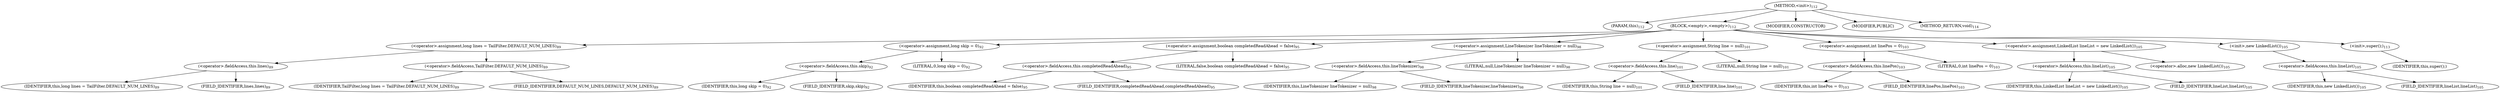 digraph "&lt;init&gt;" {  
"57" [label = <(METHOD,&lt;init&gt;)<SUB>112</SUB>> ]
"4" [label = <(PARAM,this)<SUB>112</SUB>> ]
"58" [label = <(BLOCK,&lt;empty&gt;,&lt;empty&gt;)<SUB>112</SUB>> ]
"59" [label = <(&lt;operator&gt;.assignment,long lines = TailFilter.DEFAULT_NUM_LINES)<SUB>89</SUB>> ]
"60" [label = <(&lt;operator&gt;.fieldAccess,this.lines)<SUB>89</SUB>> ]
"61" [label = <(IDENTIFIER,this,long lines = TailFilter.DEFAULT_NUM_LINES)<SUB>89</SUB>> ]
"62" [label = <(FIELD_IDENTIFIER,lines,lines)<SUB>89</SUB>> ]
"63" [label = <(&lt;operator&gt;.fieldAccess,TailFilter.DEFAULT_NUM_LINES)<SUB>89</SUB>> ]
"64" [label = <(IDENTIFIER,TailFilter,long lines = TailFilter.DEFAULT_NUM_LINES)<SUB>89</SUB>> ]
"65" [label = <(FIELD_IDENTIFIER,DEFAULT_NUM_LINES,DEFAULT_NUM_LINES)<SUB>89</SUB>> ]
"66" [label = <(&lt;operator&gt;.assignment,long skip = 0)<SUB>92</SUB>> ]
"67" [label = <(&lt;operator&gt;.fieldAccess,this.skip)<SUB>92</SUB>> ]
"68" [label = <(IDENTIFIER,this,long skip = 0)<SUB>92</SUB>> ]
"69" [label = <(FIELD_IDENTIFIER,skip,skip)<SUB>92</SUB>> ]
"70" [label = <(LITERAL,0,long skip = 0)<SUB>92</SUB>> ]
"71" [label = <(&lt;operator&gt;.assignment,boolean completedReadAhead = false)<SUB>95</SUB>> ]
"72" [label = <(&lt;operator&gt;.fieldAccess,this.completedReadAhead)<SUB>95</SUB>> ]
"73" [label = <(IDENTIFIER,this,boolean completedReadAhead = false)<SUB>95</SUB>> ]
"74" [label = <(FIELD_IDENTIFIER,completedReadAhead,completedReadAhead)<SUB>95</SUB>> ]
"75" [label = <(LITERAL,false,boolean completedReadAhead = false)<SUB>95</SUB>> ]
"76" [label = <(&lt;operator&gt;.assignment,LineTokenizer lineTokenizer = null)<SUB>98</SUB>> ]
"77" [label = <(&lt;operator&gt;.fieldAccess,this.lineTokenizer)<SUB>98</SUB>> ]
"78" [label = <(IDENTIFIER,this,LineTokenizer lineTokenizer = null)<SUB>98</SUB>> ]
"79" [label = <(FIELD_IDENTIFIER,lineTokenizer,lineTokenizer)<SUB>98</SUB>> ]
"80" [label = <(LITERAL,null,LineTokenizer lineTokenizer = null)<SUB>98</SUB>> ]
"81" [label = <(&lt;operator&gt;.assignment,String line = null)<SUB>101</SUB>> ]
"82" [label = <(&lt;operator&gt;.fieldAccess,this.line)<SUB>101</SUB>> ]
"83" [label = <(IDENTIFIER,this,String line = null)<SUB>101</SUB>> ]
"84" [label = <(FIELD_IDENTIFIER,line,line)<SUB>101</SUB>> ]
"85" [label = <(LITERAL,null,String line = null)<SUB>101</SUB>> ]
"86" [label = <(&lt;operator&gt;.assignment,int linePos = 0)<SUB>103</SUB>> ]
"87" [label = <(&lt;operator&gt;.fieldAccess,this.linePos)<SUB>103</SUB>> ]
"88" [label = <(IDENTIFIER,this,int linePos = 0)<SUB>103</SUB>> ]
"89" [label = <(FIELD_IDENTIFIER,linePos,linePos)<SUB>103</SUB>> ]
"90" [label = <(LITERAL,0,int linePos = 0)<SUB>103</SUB>> ]
"91" [label = <(&lt;operator&gt;.assignment,LinkedList lineList = new LinkedList())<SUB>105</SUB>> ]
"92" [label = <(&lt;operator&gt;.fieldAccess,this.lineList)<SUB>105</SUB>> ]
"93" [label = <(IDENTIFIER,this,LinkedList lineList = new LinkedList())<SUB>105</SUB>> ]
"94" [label = <(FIELD_IDENTIFIER,lineList,lineList)<SUB>105</SUB>> ]
"95" [label = <(&lt;operator&gt;.alloc,new LinkedList())<SUB>105</SUB>> ]
"96" [label = <(&lt;init&gt;,new LinkedList())<SUB>105</SUB>> ]
"97" [label = <(&lt;operator&gt;.fieldAccess,this.lineList)<SUB>105</SUB>> ]
"98" [label = <(IDENTIFIER,this,new LinkedList())<SUB>105</SUB>> ]
"99" [label = <(FIELD_IDENTIFIER,lineList,lineList)<SUB>105</SUB>> ]
"100" [label = <(&lt;init&gt;,super();)<SUB>113</SUB>> ]
"3" [label = <(IDENTIFIER,this,super();)> ]
"101" [label = <(MODIFIER,CONSTRUCTOR)> ]
"102" [label = <(MODIFIER,PUBLIC)> ]
"103" [label = <(METHOD_RETURN,void)<SUB>114</SUB>> ]
  "57" -> "4" 
  "57" -> "58" 
  "57" -> "101" 
  "57" -> "102" 
  "57" -> "103" 
  "58" -> "59" 
  "58" -> "66" 
  "58" -> "71" 
  "58" -> "76" 
  "58" -> "81" 
  "58" -> "86" 
  "58" -> "91" 
  "58" -> "96" 
  "58" -> "100" 
  "59" -> "60" 
  "59" -> "63" 
  "60" -> "61" 
  "60" -> "62" 
  "63" -> "64" 
  "63" -> "65" 
  "66" -> "67" 
  "66" -> "70" 
  "67" -> "68" 
  "67" -> "69" 
  "71" -> "72" 
  "71" -> "75" 
  "72" -> "73" 
  "72" -> "74" 
  "76" -> "77" 
  "76" -> "80" 
  "77" -> "78" 
  "77" -> "79" 
  "81" -> "82" 
  "81" -> "85" 
  "82" -> "83" 
  "82" -> "84" 
  "86" -> "87" 
  "86" -> "90" 
  "87" -> "88" 
  "87" -> "89" 
  "91" -> "92" 
  "91" -> "95" 
  "92" -> "93" 
  "92" -> "94" 
  "96" -> "97" 
  "97" -> "98" 
  "97" -> "99" 
  "100" -> "3" 
}
